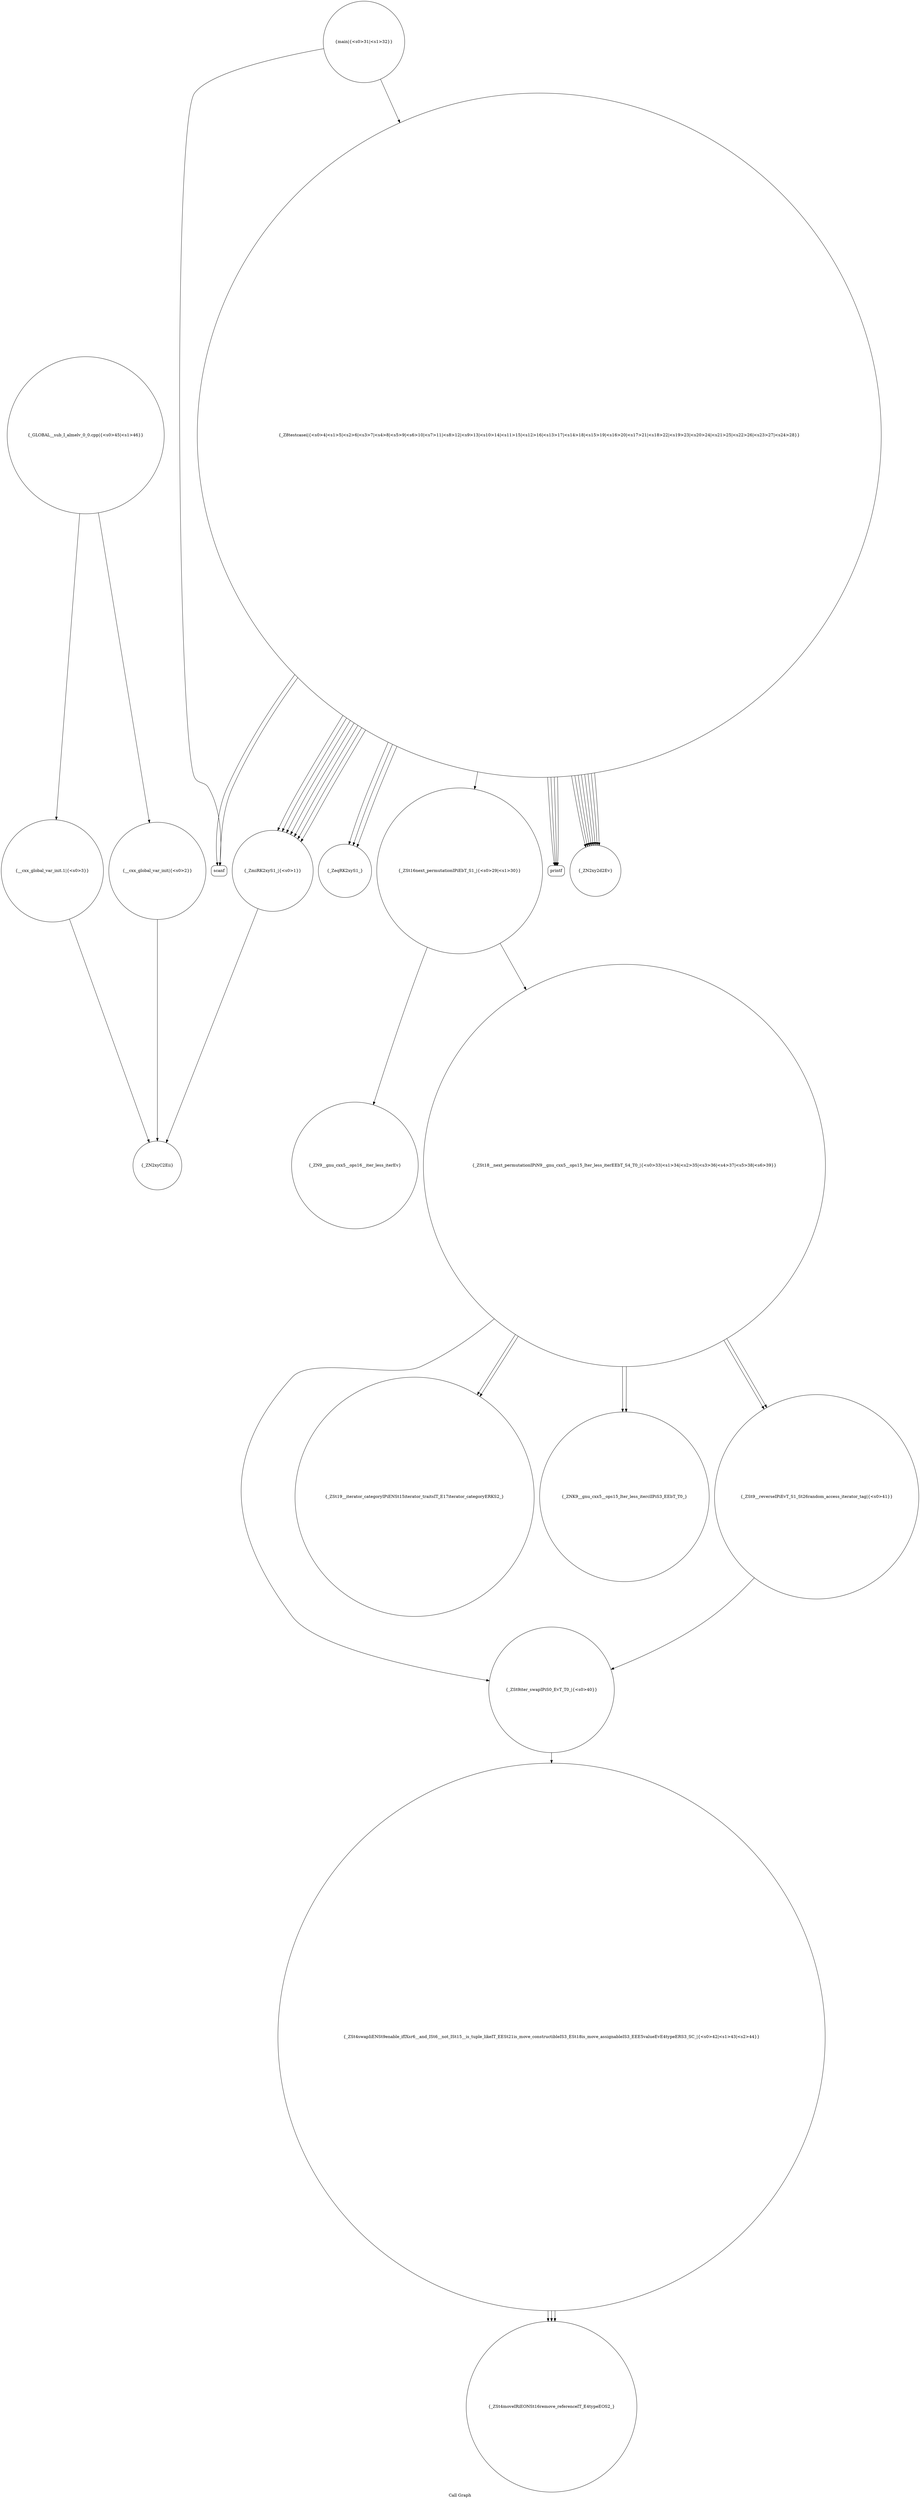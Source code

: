 digraph "Call Graph" {
	label="Call Graph";

	Node0x560c63f05320 [shape=record,shape=circle,label="{_ZmiRK2xyS1_|{<s0>1}}"];
	Node0x560c63f05320:s0 -> Node0x560c63f057b0[color=black];
	Node0x560c63f05ab0 [shape=record,shape=Mrecord,label="{scanf}"];
	Node0x560c63f05e30 [shape=record,shape=circle,label="{_ZSt9iter_swapIPiS0_EvT_T0_|{<s0>40}}"];
	Node0x560c63f05e30:s0 -> Node0x560c63f05fb0[color=black];
	Node0x560c63f05830 [shape=record,shape=circle,label="{_ZeqRK2xyS1_}"];
	Node0x560c63f05bb0 [shape=record,shape=circle,label="{_ZSt16next_permutationIPiEbT_S1_|{<s0>29|<s1>30}}"];
	Node0x560c63f05bb0:s0 -> Node0x560c63f05d30[color=black];
	Node0x560c63f05bb0:s1 -> Node0x560c63f05cb0[color=black];
	Node0x560c63f05f30 [shape=record,shape=circle,label="{_ZSt19__iterator_categoryIPiENSt15iterator_traitsIT_E17iterator_categoryERKS2_}"];
	Node0x560c63f05930 [shape=record,shape=circle,label="{__cxx_global_var_init.1|{<s0>3}}"];
	Node0x560c63f05930:s0 -> Node0x560c63f057b0[color=black];
	Node0x560c63f05cb0 [shape=record,shape=circle,label="{_ZSt18__next_permutationIPiN9__gnu_cxx5__ops15_Iter_less_iterEEbT_S4_T0_|{<s0>33|<s1>34|<s2>35|<s3>36|<s4>37|<s5>38|<s6>39}}"];
	Node0x560c63f05cb0:s0 -> Node0x560c63f05db0[color=black];
	Node0x560c63f05cb0:s1 -> Node0x560c63f05db0[color=black];
	Node0x560c63f05cb0:s2 -> Node0x560c63f05e30[color=black];
	Node0x560c63f05cb0:s3 -> Node0x560c63f05f30[color=black];
	Node0x560c63f05cb0:s4 -> Node0x560c63f05eb0[color=black];
	Node0x560c63f05cb0:s5 -> Node0x560c63f05f30[color=black];
	Node0x560c63f05cb0:s6 -> Node0x560c63f05eb0[color=black];
	Node0x560c63f06030 [shape=record,shape=circle,label="{_ZSt4moveIRiEONSt16remove_referenceIT_E4typeEOS2_}"];
	Node0x560c63f05a30 [shape=record,shape=Mrecord,label="{printf}"];
	Node0x560c63f05db0 [shape=record,shape=circle,label="{_ZNK9__gnu_cxx5__ops15_Iter_less_iterclIPiS3_EEbT_T0_}"];
	Node0x560c63f057b0 [shape=record,shape=circle,label="{_ZN2xyC2Eii}"];
	Node0x560c63f05b30 [shape=record,shape=circle,label="{_ZN2xy2d2Ev}"];
	Node0x560c63f05eb0 [shape=record,shape=circle,label="{_ZSt9__reverseIPiEvT_S1_St26random_access_iterator_tag|{<s0>41}}"];
	Node0x560c63f05eb0:s0 -> Node0x560c63f05e30[color=black];
	Node0x560c63f058b0 [shape=record,shape=circle,label="{__cxx_global_var_init|{<s0>2}}"];
	Node0x560c63f058b0:s0 -> Node0x560c63f057b0[color=black];
	Node0x560c63f05c30 [shape=record,shape=circle,label="{main|{<s0>31|<s1>32}}"];
	Node0x560c63f05c30:s0 -> Node0x560c63f05ab0[color=black];
	Node0x560c63f05c30:s1 -> Node0x560c63f059b0[color=black];
	Node0x560c63f05fb0 [shape=record,shape=circle,label="{_ZSt4swapIiENSt9enable_ifIXsr6__and_ISt6__not_ISt15__is_tuple_likeIT_EESt21is_move_constructibleIS3_ESt18is_move_assignableIS3_EEE5valueEvE4typeERS3_SC_|{<s0>42|<s1>43|<s2>44}}"];
	Node0x560c63f05fb0:s0 -> Node0x560c63f06030[color=black];
	Node0x560c63f05fb0:s1 -> Node0x560c63f06030[color=black];
	Node0x560c63f05fb0:s2 -> Node0x560c63f06030[color=black];
	Node0x560c63f059b0 [shape=record,shape=circle,label="{_Z8testcasei|{<s0>4|<s1>5|<s2>6|<s3>7|<s4>8|<s5>9|<s6>10|<s7>11|<s8>12|<s9>13|<s10>14|<s11>15|<s12>16|<s13>17|<s14>18|<s15>19|<s16>20|<s17>21|<s18>22|<s19>23|<s20>24|<s21>25|<s22>26|<s23>27|<s24>28}}"];
	Node0x560c63f059b0:s0 -> Node0x560c63f05a30[color=black];
	Node0x560c63f059b0:s1 -> Node0x560c63f05ab0[color=black];
	Node0x560c63f059b0:s2 -> Node0x560c63f05ab0[color=black];
	Node0x560c63f059b0:s3 -> Node0x560c63f05830[color=black];
	Node0x560c63f059b0:s4 -> Node0x560c63f05830[color=black];
	Node0x560c63f059b0:s5 -> Node0x560c63f05830[color=black];
	Node0x560c63f059b0:s6 -> Node0x560c63f05a30[color=black];
	Node0x560c63f059b0:s7 -> Node0x560c63f05320[color=black];
	Node0x560c63f059b0:s8 -> Node0x560c63f05320[color=black];
	Node0x560c63f059b0:s9 -> Node0x560c63f05320[color=black];
	Node0x560c63f059b0:s10 -> Node0x560c63f05320[color=black];
	Node0x560c63f059b0:s11 -> Node0x560c63f05320[color=black];
	Node0x560c63f059b0:s12 -> Node0x560c63f05320[color=black];
	Node0x560c63f059b0:s13 -> Node0x560c63f05320[color=black];
	Node0x560c63f059b0:s14 -> Node0x560c63f05b30[color=black];
	Node0x560c63f059b0:s15 -> Node0x560c63f05b30[color=black];
	Node0x560c63f059b0:s16 -> Node0x560c63f05b30[color=black];
	Node0x560c63f059b0:s17 -> Node0x560c63f05b30[color=black];
	Node0x560c63f059b0:s18 -> Node0x560c63f05b30[color=black];
	Node0x560c63f059b0:s19 -> Node0x560c63f05b30[color=black];
	Node0x560c63f059b0:s20 -> Node0x560c63f05b30[color=black];
	Node0x560c63f059b0:s21 -> Node0x560c63f05b30[color=black];
	Node0x560c63f059b0:s22 -> Node0x560c63f05a30[color=black];
	Node0x560c63f059b0:s23 -> Node0x560c63f05bb0[color=black];
	Node0x560c63f059b0:s24 -> Node0x560c63f05a30[color=black];
	Node0x560c63f05d30 [shape=record,shape=circle,label="{_ZN9__gnu_cxx5__ops16__iter_less_iterEv}"];
	Node0x560c63f060b0 [shape=record,shape=circle,label="{_GLOBAL__sub_I_almelv_0_0.cpp|{<s0>45|<s1>46}}"];
	Node0x560c63f060b0:s0 -> Node0x560c63f058b0[color=black];
	Node0x560c63f060b0:s1 -> Node0x560c63f05930[color=black];
}
